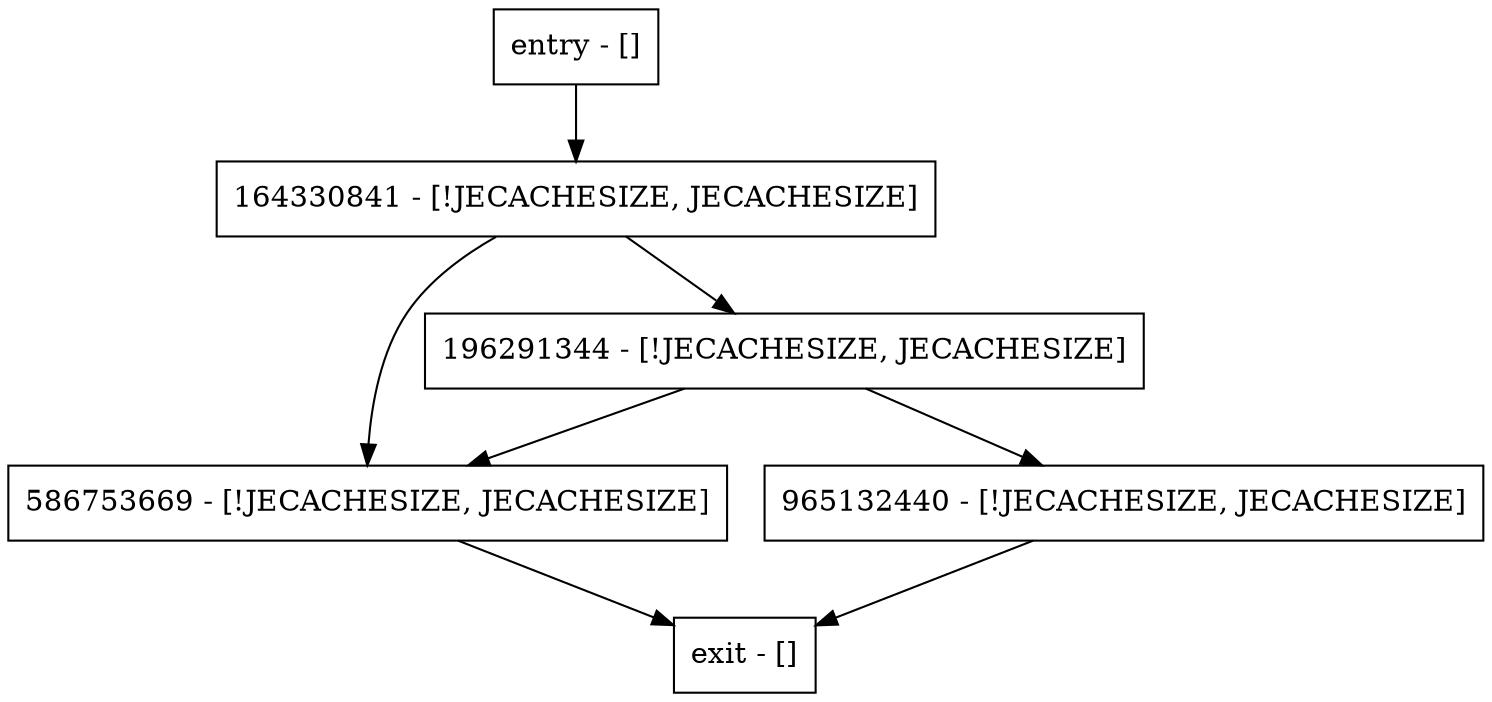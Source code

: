 digraph getSize {
node [shape=record];
entry [label="entry - []"];
exit [label="exit - []"];
965132440 [label="965132440 - [!JECACHESIZE, JECACHESIZE]"];
164330841 [label="164330841 - [!JECACHESIZE, JECACHESIZE]"];
586753669 [label="586753669 - [!JECACHESIZE, JECACHESIZE]"];
196291344 [label="196291344 - [!JECACHESIZE, JECACHESIZE]"];
entry;
exit;
entry -> 164330841;
965132440 -> exit;
164330841 -> 586753669;
164330841 -> 196291344;
586753669 -> exit;
196291344 -> 965132440;
196291344 -> 586753669;
}

